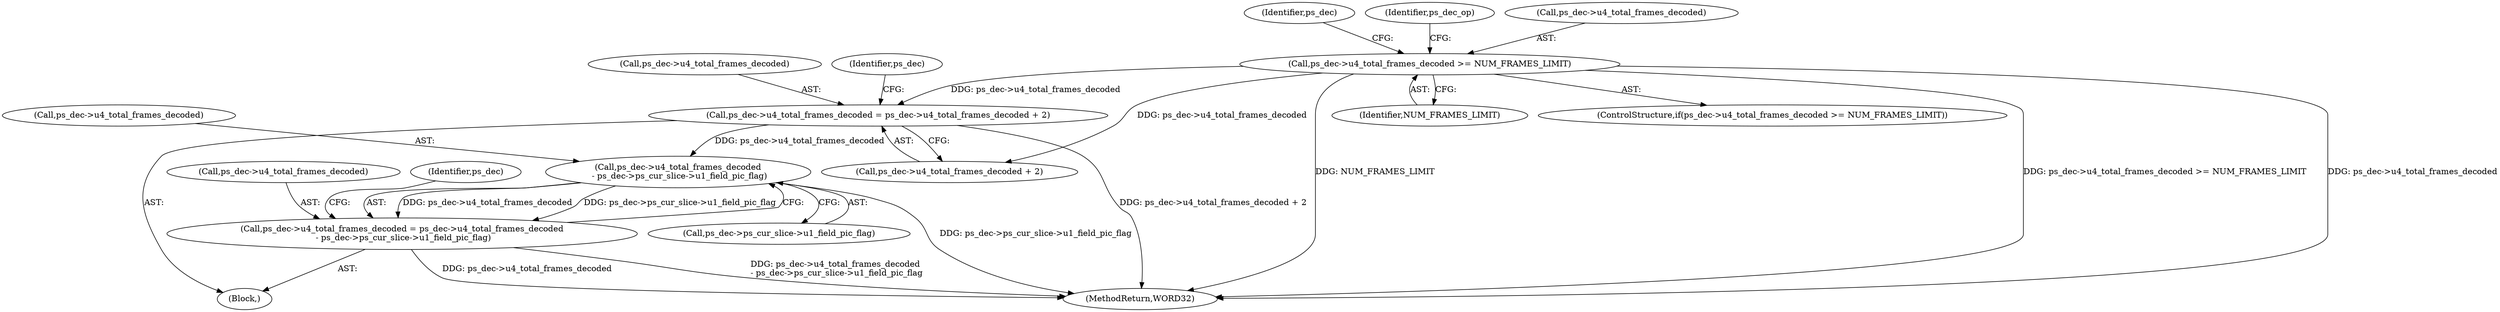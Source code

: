 digraph "0_Android_494561291a503840f385fbcd11d9bc5f4dc502b8@pointer" {
"1001975" [label="(Call,ps_dec->u4_total_frames_decoded = ps_dec->u4_total_frames_decoded + 2)"];
"1000471" [label="(Call,ps_dec->u4_total_frames_decoded >= NUM_FRAMES_LIMIT)"];
"1001988" [label="(Call,ps_dec->u4_total_frames_decoded\n - ps_dec->ps_cur_slice->u1_field_pic_flag)"];
"1001984" [label="(Call,ps_dec->u4_total_frames_decoded = ps_dec->u4_total_frames_decoded\n - ps_dec->ps_cur_slice->u1_field_pic_flag)"];
"1001986" [label="(Identifier,ps_dec)"];
"1001841" [label="(Block,)"];
"1001988" [label="(Call,ps_dec->u4_total_frames_decoded\n - ps_dec->ps_cur_slice->u1_field_pic_flag)"];
"1001976" [label="(Call,ps_dec->u4_total_frames_decoded)"];
"1000486" [label="(Identifier,ps_dec)"];
"1001989" [label="(Call,ps_dec->u4_total_frames_decoded)"];
"1001984" [label="(Call,ps_dec->u4_total_frames_decoded = ps_dec->u4_total_frames_decoded\n - ps_dec->ps_cur_slice->u1_field_pic_flag)"];
"1000475" [label="(Identifier,NUM_FRAMES_LIMIT)"];
"1000479" [label="(Identifier,ps_dec_op)"];
"1002226" [label="(MethodReturn,WORD32)"];
"1001975" [label="(Call,ps_dec->u4_total_frames_decoded = ps_dec->u4_total_frames_decoded + 2)"];
"1000471" [label="(Call,ps_dec->u4_total_frames_decoded >= NUM_FRAMES_LIMIT)"];
"1000472" [label="(Call,ps_dec->u4_total_frames_decoded)"];
"1001985" [label="(Call,ps_dec->u4_total_frames_decoded)"];
"1002000" [label="(Identifier,ps_dec)"];
"1000470" [label="(ControlStructure,if(ps_dec->u4_total_frames_decoded >= NUM_FRAMES_LIMIT))"];
"1001992" [label="(Call,ps_dec->ps_cur_slice->u1_field_pic_flag)"];
"1001979" [label="(Call,ps_dec->u4_total_frames_decoded + 2)"];
"1001975" -> "1001841"  [label="AST: "];
"1001975" -> "1001979"  [label="CFG: "];
"1001976" -> "1001975"  [label="AST: "];
"1001979" -> "1001975"  [label="AST: "];
"1001986" -> "1001975"  [label="CFG: "];
"1001975" -> "1002226"  [label="DDG: ps_dec->u4_total_frames_decoded + 2"];
"1000471" -> "1001975"  [label="DDG: ps_dec->u4_total_frames_decoded"];
"1001975" -> "1001988"  [label="DDG: ps_dec->u4_total_frames_decoded"];
"1000471" -> "1000470"  [label="AST: "];
"1000471" -> "1000475"  [label="CFG: "];
"1000472" -> "1000471"  [label="AST: "];
"1000475" -> "1000471"  [label="AST: "];
"1000479" -> "1000471"  [label="CFG: "];
"1000486" -> "1000471"  [label="CFG: "];
"1000471" -> "1002226"  [label="DDG: ps_dec->u4_total_frames_decoded"];
"1000471" -> "1002226"  [label="DDG: NUM_FRAMES_LIMIT"];
"1000471" -> "1002226"  [label="DDG: ps_dec->u4_total_frames_decoded >= NUM_FRAMES_LIMIT"];
"1000471" -> "1001979"  [label="DDG: ps_dec->u4_total_frames_decoded"];
"1001988" -> "1001984"  [label="AST: "];
"1001988" -> "1001992"  [label="CFG: "];
"1001989" -> "1001988"  [label="AST: "];
"1001992" -> "1001988"  [label="AST: "];
"1001984" -> "1001988"  [label="CFG: "];
"1001988" -> "1002226"  [label="DDG: ps_dec->ps_cur_slice->u1_field_pic_flag"];
"1001988" -> "1001984"  [label="DDG: ps_dec->u4_total_frames_decoded"];
"1001988" -> "1001984"  [label="DDG: ps_dec->ps_cur_slice->u1_field_pic_flag"];
"1001984" -> "1001841"  [label="AST: "];
"1001985" -> "1001984"  [label="AST: "];
"1002000" -> "1001984"  [label="CFG: "];
"1001984" -> "1002226"  [label="DDG: ps_dec->u4_total_frames_decoded\n - ps_dec->ps_cur_slice->u1_field_pic_flag"];
"1001984" -> "1002226"  [label="DDG: ps_dec->u4_total_frames_decoded"];
}
